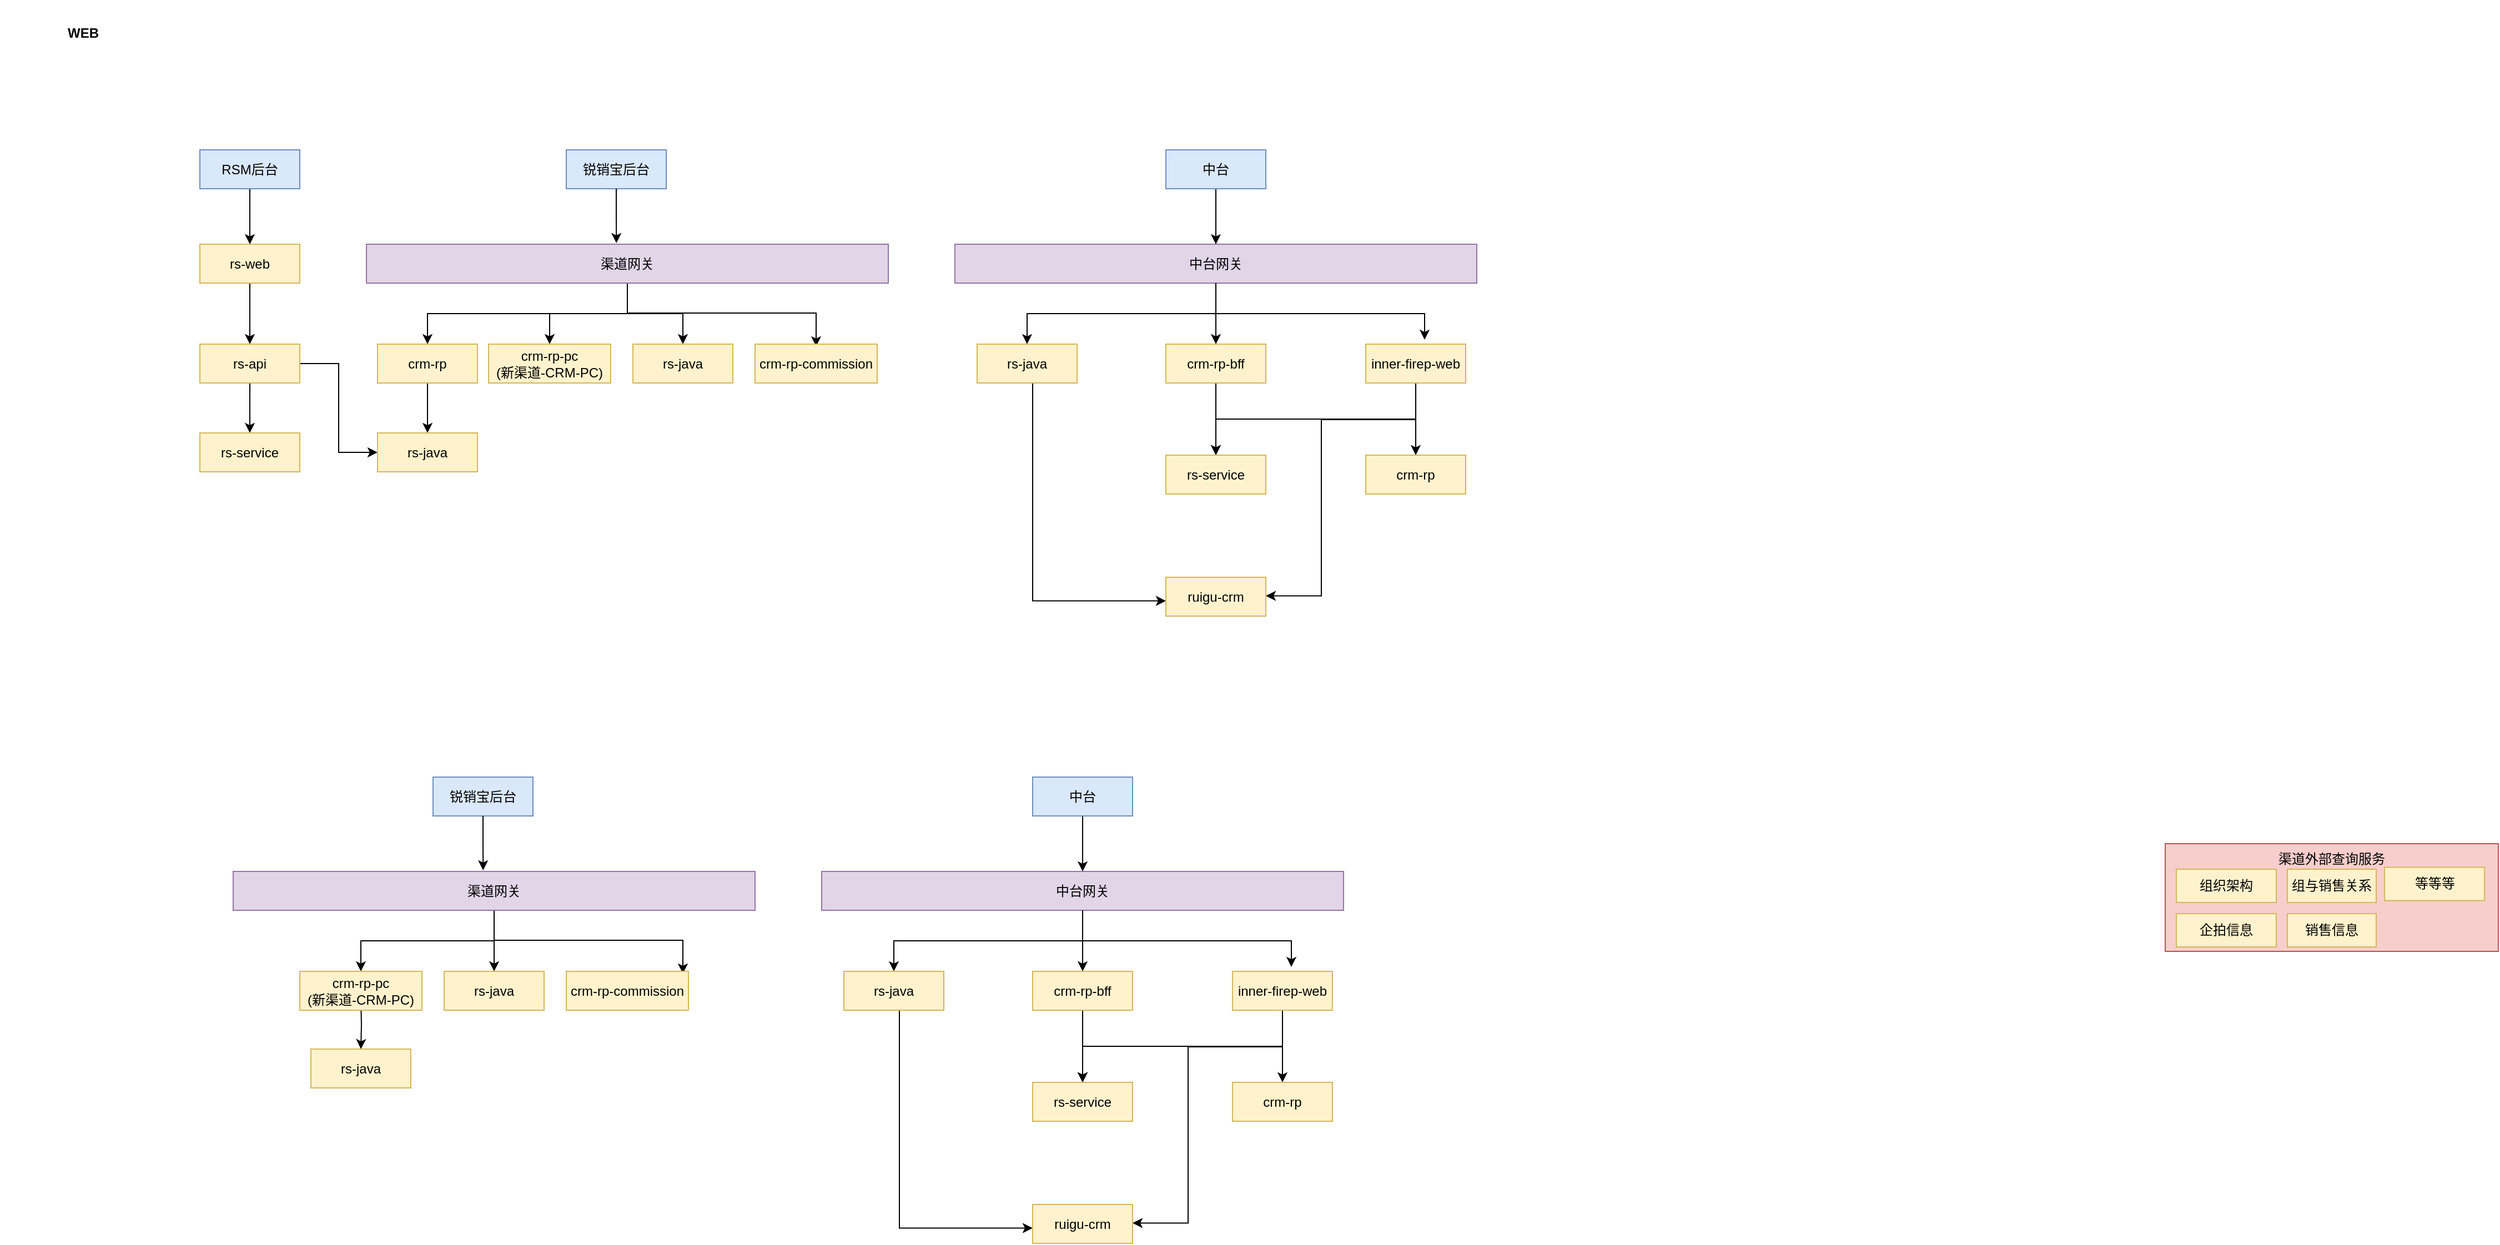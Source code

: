 <mxfile version="27.0.9">
  <diagram name="第 1 页" id="J6fKt1Wgq9IQ-0i5Z1JR">
    <mxGraphModel dx="1815" dy="1154" grid="1" gridSize="10" guides="1" tooltips="1" connect="1" arrows="1" fold="1" page="1" pageScale="1" pageWidth="827" pageHeight="1169" math="0" shadow="0">
      <root>
        <mxCell id="0" />
        <mxCell id="1" parent="0" />
        <mxCell id="k2uD15khSfJf9hs8rO5q-97" style="edgeStyle=orthogonalEdgeStyle;rounded=0;orthogonalLoop=1;jettySize=auto;html=1;exitX=0.5;exitY=1;exitDx=0;exitDy=0;" edge="1" parent="1" source="k2uD15khSfJf9hs8rO5q-5" target="k2uD15khSfJf9hs8rO5q-92">
          <mxGeometry relative="1" as="geometry" />
        </mxCell>
        <mxCell id="k2uD15khSfJf9hs8rO5q-102" style="edgeStyle=orthogonalEdgeStyle;rounded=0;orthogonalLoop=1;jettySize=auto;html=1;exitX=0.5;exitY=1;exitDx=0;exitDy=0;" edge="1" parent="1" source="k2uD15khSfJf9hs8rO5q-5" target="k2uD15khSfJf9hs8rO5q-93">
          <mxGeometry relative="1" as="geometry" />
        </mxCell>
        <mxCell id="k2uD15khSfJf9hs8rO5q-103" style="edgeStyle=orthogonalEdgeStyle;rounded=0;orthogonalLoop=1;jettySize=auto;html=1;exitX=0.5;exitY=1;exitDx=0;exitDy=0;entryX=0.5;entryY=0;entryDx=0;entryDy=0;" edge="1" parent="1" source="k2uD15khSfJf9hs8rO5q-5" target="k2uD15khSfJf9hs8rO5q-94">
          <mxGeometry relative="1" as="geometry" />
        </mxCell>
        <mxCell id="k2uD15khSfJf9hs8rO5q-106" style="edgeStyle=orthogonalEdgeStyle;rounded=0;orthogonalLoop=1;jettySize=auto;html=1;exitX=0.5;exitY=1;exitDx=0;exitDy=0;entryX=0.5;entryY=0;entryDx=0;entryDy=0;" edge="1" parent="1">
          <mxGeometry relative="1" as="geometry">
            <mxPoint x="625" y="377" as="sourcePoint" />
            <mxPoint x="795" y="432" as="targetPoint" />
            <Array as="points">
              <mxPoint x="625" y="402" />
              <mxPoint x="795" y="402" />
            </Array>
          </mxGeometry>
        </mxCell>
        <mxCell id="k2uD15khSfJf9hs8rO5q-5" value="渠道网关" style="rounded=0;whiteSpace=wrap;html=1;fillColor=#e1d5e7;strokeColor=#9673a6;fontFamily=Helvetica;labelBackgroundColor=none;fontSize=12;" vertex="1" parent="1">
          <mxGeometry x="390" y="340" width="470" height="35" as="geometry" />
        </mxCell>
        <mxCell id="k2uD15khSfJf9hs8rO5q-88" value="" style="edgeStyle=orthogonalEdgeStyle;rounded=0;orthogonalLoop=1;jettySize=auto;html=1;" edge="1" parent="1" source="k2uD15khSfJf9hs8rO5q-27" target="k2uD15khSfJf9hs8rO5q-87">
          <mxGeometry relative="1" as="geometry" />
        </mxCell>
        <mxCell id="k2uD15khSfJf9hs8rO5q-27" value="rs-web" style="rounded=0;whiteSpace=wrap;html=1;fillColor=#fff2cc;strokeColor=#d6b656;fontFamily=Helvetica;labelBackgroundColor=none;fontSize=12;" vertex="1" parent="1">
          <mxGeometry x="240" y="340" width="90" height="35" as="geometry" />
        </mxCell>
        <mxCell id="k2uD15khSfJf9hs8rO5q-42" value="WEB" style="text;html=1;align=center;verticalAlign=middle;whiteSpace=wrap;rounded=0;fontStyle=1" vertex="1" parent="1">
          <mxGeometry x="60" y="120" width="150" height="60" as="geometry" />
        </mxCell>
        <mxCell id="k2uD15khSfJf9hs8rO5q-60" value="渠道外部查询服务" style="rounded=0;whiteSpace=wrap;html=1;fillColor=#f8cecc;strokeColor=#b85450;fontFamily=Helvetica;labelBackgroundColor=none;fontSize=12;verticalAlign=top;" vertex="1" parent="1">
          <mxGeometry x="2010" y="880" width="300" height="97" as="geometry" />
        </mxCell>
        <mxCell id="k2uD15khSfJf9hs8rO5q-64" value="" style="group" vertex="1" connectable="0" parent="1">
          <mxGeometry x="2020" y="903" width="180" height="30" as="geometry" />
        </mxCell>
        <mxCell id="k2uD15khSfJf9hs8rO5q-65" value="&lt;p&gt;组与销售关系&lt;/p&gt;" style="rounded=0;whiteSpace=wrap;html=1;fillColor=#fff2cc;strokeColor=#d6b656;align=center;verticalAlign=middle;fontFamily=Helvetica;fontSize=12;fontColor=default;labelBackgroundColor=none;" vertex="1" parent="k2uD15khSfJf9hs8rO5q-64">
          <mxGeometry x="100" width="80" height="30" as="geometry" />
        </mxCell>
        <mxCell id="k2uD15khSfJf9hs8rO5q-66" value="组织架构" style="rounded=0;whiteSpace=wrap;html=1;fillColor=#fff2cc;strokeColor=#d6b656;fontFamily=Helvetica;labelBackgroundColor=none;fontSize=12;" vertex="1" parent="k2uD15khSfJf9hs8rO5q-64">
          <mxGeometry width="90" height="30" as="geometry" />
        </mxCell>
        <mxCell id="k2uD15khSfJf9hs8rO5q-67" value="" style="group" vertex="1" connectable="0" parent="1">
          <mxGeometry x="2020" y="943" width="180" height="30" as="geometry" />
        </mxCell>
        <mxCell id="k2uD15khSfJf9hs8rO5q-68" value="&lt;p&gt;销售信息&lt;/p&gt;" style="rounded=0;whiteSpace=wrap;html=1;fillColor=#fff2cc;strokeColor=#d6b656;align=center;verticalAlign=middle;fontFamily=Helvetica;fontSize=12;fontColor=default;labelBackgroundColor=none;" vertex="1" parent="k2uD15khSfJf9hs8rO5q-67">
          <mxGeometry x="100" width="80" height="30" as="geometry" />
        </mxCell>
        <mxCell id="k2uD15khSfJf9hs8rO5q-69" value="企拍信息" style="rounded=0;whiteSpace=wrap;html=1;fillColor=#fff2cc;strokeColor=#d6b656;fontFamily=Helvetica;labelBackgroundColor=none;fontSize=12;" vertex="1" parent="k2uD15khSfJf9hs8rO5q-67">
          <mxGeometry width="90" height="30" as="geometry" />
        </mxCell>
        <mxCell id="k2uD15khSfJf9hs8rO5q-70" value="等等等" style="rounded=0;whiteSpace=wrap;html=1;fillColor=#fff2cc;strokeColor=#d6b656;fontFamily=Helvetica;labelBackgroundColor=none;fontSize=12;" vertex="1" parent="1">
          <mxGeometry x="2207.5" y="901.25" width="90" height="30" as="geometry" />
        </mxCell>
        <mxCell id="k2uD15khSfJf9hs8rO5q-84" style="edgeStyle=orthogonalEdgeStyle;rounded=0;orthogonalLoop=1;jettySize=auto;html=1;" edge="1" parent="1" source="k2uD15khSfJf9hs8rO5q-83" target="k2uD15khSfJf9hs8rO5q-27">
          <mxGeometry relative="1" as="geometry" />
        </mxCell>
        <mxCell id="k2uD15khSfJf9hs8rO5q-83" value="RSM后台" style="rounded=0;whiteSpace=wrap;html=1;fillColor=#dae8fc;strokeColor=#6c8ebf;fontFamily=Helvetica;labelBackgroundColor=none;fontSize=12;" vertex="1" parent="1">
          <mxGeometry x="240" y="255" width="90" height="35" as="geometry" />
        </mxCell>
        <mxCell id="k2uD15khSfJf9hs8rO5q-90" value="" style="edgeStyle=orthogonalEdgeStyle;rounded=0;orthogonalLoop=1;jettySize=auto;html=1;" edge="1" parent="1" source="k2uD15khSfJf9hs8rO5q-87" target="k2uD15khSfJf9hs8rO5q-89">
          <mxGeometry relative="1" as="geometry" />
        </mxCell>
        <mxCell id="k2uD15khSfJf9hs8rO5q-101" style="edgeStyle=orthogonalEdgeStyle;rounded=0;orthogonalLoop=1;jettySize=auto;html=1;exitX=1;exitY=0.5;exitDx=0;exitDy=0;entryX=0;entryY=0.5;entryDx=0;entryDy=0;" edge="1" parent="1" source="k2uD15khSfJf9hs8rO5q-87" target="k2uD15khSfJf9hs8rO5q-96">
          <mxGeometry relative="1" as="geometry" />
        </mxCell>
        <mxCell id="k2uD15khSfJf9hs8rO5q-87" value="rs-api" style="rounded=0;whiteSpace=wrap;html=1;fillColor=#fff2cc;strokeColor=#d6b656;fontFamily=Helvetica;labelBackgroundColor=none;fontSize=12;" vertex="1" parent="1">
          <mxGeometry x="240" y="430" width="90" height="35" as="geometry" />
        </mxCell>
        <mxCell id="k2uD15khSfJf9hs8rO5q-89" value="rs-service" style="rounded=0;whiteSpace=wrap;html=1;fillColor=#fff2cc;strokeColor=#d6b656;fontFamily=Helvetica;labelBackgroundColor=none;fontSize=12;" vertex="1" parent="1">
          <mxGeometry x="240" y="510" width="90" height="35" as="geometry" />
        </mxCell>
        <mxCell id="k2uD15khSfJf9hs8rO5q-91" value="锐销宝后台" style="rounded=0;whiteSpace=wrap;html=1;fillColor=#dae8fc;strokeColor=#6c8ebf;fontFamily=Helvetica;labelBackgroundColor=none;fontSize=12;" vertex="1" parent="1">
          <mxGeometry x="570" y="255" width="90" height="35" as="geometry" />
        </mxCell>
        <mxCell id="k2uD15khSfJf9hs8rO5q-98" style="edgeStyle=orthogonalEdgeStyle;rounded=0;orthogonalLoop=1;jettySize=auto;html=1;entryX=0.5;entryY=0;entryDx=0;entryDy=0;" edge="1" parent="1" source="k2uD15khSfJf9hs8rO5q-92" target="k2uD15khSfJf9hs8rO5q-96">
          <mxGeometry relative="1" as="geometry" />
        </mxCell>
        <mxCell id="k2uD15khSfJf9hs8rO5q-92" value="crm-rp" style="rounded=0;whiteSpace=wrap;html=1;fillColor=#fff2cc;strokeColor=#d6b656;fontFamily=Helvetica;labelBackgroundColor=none;fontSize=12;" vertex="1" parent="1">
          <mxGeometry x="400" y="430" width="90" height="35" as="geometry" />
        </mxCell>
        <mxCell id="k2uD15khSfJf9hs8rO5q-93" value="crm-rp-pc&lt;div&gt;(新渠道-CRM-PC)&lt;/div&gt;" style="rounded=0;whiteSpace=wrap;html=1;fillColor=#fff2cc;strokeColor=#d6b656;fontFamily=Helvetica;labelBackgroundColor=none;fontSize=12;" vertex="1" parent="1">
          <mxGeometry x="500" y="430" width="110" height="35" as="geometry" />
        </mxCell>
        <mxCell id="k2uD15khSfJf9hs8rO5q-94" value="rs-java" style="rounded=0;whiteSpace=wrap;html=1;fillColor=#fff2cc;strokeColor=#d6b656;fontFamily=Helvetica;labelBackgroundColor=none;fontSize=12;" vertex="1" parent="1">
          <mxGeometry x="630" y="430" width="90" height="35" as="geometry" />
        </mxCell>
        <mxCell id="k2uD15khSfJf9hs8rO5q-96" value="rs-java" style="rounded=0;whiteSpace=wrap;html=1;fillColor=#fff2cc;strokeColor=#d6b656;fontFamily=Helvetica;labelBackgroundColor=none;fontSize=12;" vertex="1" parent="1">
          <mxGeometry x="400" y="510" width="90" height="35" as="geometry" />
        </mxCell>
        <mxCell id="k2uD15khSfJf9hs8rO5q-105" value="crm-rp-commission" style="rounded=0;whiteSpace=wrap;html=1;fillColor=#fff2cc;strokeColor=#d6b656;fontFamily=Helvetica;labelBackgroundColor=none;fontSize=12;" vertex="1" parent="1">
          <mxGeometry x="740" y="430" width="110" height="35" as="geometry" />
        </mxCell>
        <mxCell id="k2uD15khSfJf9hs8rO5q-107" style="edgeStyle=orthogonalEdgeStyle;rounded=0;orthogonalLoop=1;jettySize=auto;html=1;entryX=0.479;entryY=-0.029;entryDx=0;entryDy=0;entryPerimeter=0;" edge="1" parent="1" source="k2uD15khSfJf9hs8rO5q-91" target="k2uD15khSfJf9hs8rO5q-5">
          <mxGeometry relative="1" as="geometry" />
        </mxCell>
        <mxCell id="k2uD15khSfJf9hs8rO5q-116" style="edgeStyle=orthogonalEdgeStyle;rounded=0;orthogonalLoop=1;jettySize=auto;html=1;entryX=0.5;entryY=0;entryDx=0;entryDy=0;" edge="1" parent="1" source="k2uD15khSfJf9hs8rO5q-108" target="k2uD15khSfJf9hs8rO5q-113">
          <mxGeometry relative="1" as="geometry" />
        </mxCell>
        <mxCell id="k2uD15khSfJf9hs8rO5q-117" style="edgeStyle=orthogonalEdgeStyle;rounded=0;orthogonalLoop=1;jettySize=auto;html=1;exitX=0.5;exitY=1;exitDx=0;exitDy=0;entryX=0.5;entryY=0;entryDx=0;entryDy=0;" edge="1" parent="1" source="k2uD15khSfJf9hs8rO5q-108" target="k2uD15khSfJf9hs8rO5q-115">
          <mxGeometry relative="1" as="geometry" />
        </mxCell>
        <mxCell id="k2uD15khSfJf9hs8rO5q-108" value="中台网关" style="rounded=0;whiteSpace=wrap;html=1;fillColor=#e1d5e7;strokeColor=#9673a6;fontFamily=Helvetica;labelBackgroundColor=none;fontSize=12;" vertex="1" parent="1">
          <mxGeometry x="920" y="340" width="470" height="35" as="geometry" />
        </mxCell>
        <mxCell id="k2uD15khSfJf9hs8rO5q-110" style="edgeStyle=orthogonalEdgeStyle;rounded=0;orthogonalLoop=1;jettySize=auto;html=1;entryX=0.5;entryY=0;entryDx=0;entryDy=0;" edge="1" parent="1" source="k2uD15khSfJf9hs8rO5q-109" target="k2uD15khSfJf9hs8rO5q-108">
          <mxGeometry relative="1" as="geometry" />
        </mxCell>
        <mxCell id="k2uD15khSfJf9hs8rO5q-109" value="中台" style="rounded=0;whiteSpace=wrap;html=1;fillColor=#dae8fc;strokeColor=#6c8ebf;fontFamily=Helvetica;labelBackgroundColor=none;fontSize=12;" vertex="1" parent="1">
          <mxGeometry x="1110" y="255" width="90" height="35" as="geometry" />
        </mxCell>
        <mxCell id="k2uD15khSfJf9hs8rO5q-133" style="edgeStyle=orthogonalEdgeStyle;rounded=0;orthogonalLoop=1;jettySize=auto;html=1;entryX=0;entryY=0.75;entryDx=0;entryDy=0;" edge="1" parent="1">
          <mxGeometry relative="1" as="geometry">
            <mxPoint x="990" y="460" as="sourcePoint" />
            <mxPoint x="1110" y="661.25" as="targetPoint" />
            <Array as="points">
              <mxPoint x="990" y="661" />
            </Array>
          </mxGeometry>
        </mxCell>
        <mxCell id="k2uD15khSfJf9hs8rO5q-113" value="rs-java" style="rounded=0;whiteSpace=wrap;html=1;fillColor=#fff2cc;strokeColor=#d6b656;fontFamily=Helvetica;labelBackgroundColor=none;fontSize=12;" vertex="1" parent="1">
          <mxGeometry x="940" y="430" width="90" height="35" as="geometry" />
        </mxCell>
        <mxCell id="k2uD15khSfJf9hs8rO5q-126" style="edgeStyle=orthogonalEdgeStyle;rounded=0;orthogonalLoop=1;jettySize=auto;html=1;entryX=0.5;entryY=0;entryDx=0;entryDy=0;" edge="1" parent="1" source="k2uD15khSfJf9hs8rO5q-114" target="k2uD15khSfJf9hs8rO5q-122">
          <mxGeometry relative="1" as="geometry" />
        </mxCell>
        <mxCell id="k2uD15khSfJf9hs8rO5q-131" style="edgeStyle=orthogonalEdgeStyle;rounded=0;orthogonalLoop=1;jettySize=auto;html=1;exitX=0.5;exitY=1;exitDx=0;exitDy=0;entryX=0.5;entryY=0;entryDx=0;entryDy=0;" edge="1" parent="1" source="k2uD15khSfJf9hs8rO5q-114" target="k2uD15khSfJf9hs8rO5q-121">
          <mxGeometry relative="1" as="geometry" />
        </mxCell>
        <mxCell id="k2uD15khSfJf9hs8rO5q-132" style="edgeStyle=orthogonalEdgeStyle;rounded=0;orthogonalLoop=1;jettySize=auto;html=1;exitX=0.5;exitY=1;exitDx=0;exitDy=0;entryX=1;entryY=0.25;entryDx=0;entryDy=0;" edge="1" parent="1">
          <mxGeometry relative="1" as="geometry">
            <mxPoint x="1335" y="463" as="sourcePoint" />
            <mxPoint x="1200" y="656.75" as="targetPoint" />
            <Array as="points">
              <mxPoint x="1335" y="498" />
              <mxPoint x="1250" y="498" />
              <mxPoint x="1250" y="657" />
            </Array>
          </mxGeometry>
        </mxCell>
        <mxCell id="k2uD15khSfJf9hs8rO5q-114" value="inner-firep-web" style="rounded=0;whiteSpace=wrap;html=1;fillColor=#fff2cc;strokeColor=#d6b656;fontFamily=Helvetica;labelBackgroundColor=none;fontSize=12;" vertex="1" parent="1">
          <mxGeometry x="1290" y="430" width="90" height="35" as="geometry" />
        </mxCell>
        <mxCell id="k2uD15khSfJf9hs8rO5q-127" style="edgeStyle=orthogonalEdgeStyle;rounded=0;orthogonalLoop=1;jettySize=auto;html=1;entryX=0.5;entryY=0;entryDx=0;entryDy=0;" edge="1" parent="1" source="k2uD15khSfJf9hs8rO5q-115" target="k2uD15khSfJf9hs8rO5q-121">
          <mxGeometry relative="1" as="geometry" />
        </mxCell>
        <mxCell id="k2uD15khSfJf9hs8rO5q-115" value="crm-rp-bff" style="rounded=0;whiteSpace=wrap;html=1;fillColor=#fff2cc;strokeColor=#d6b656;fontFamily=Helvetica;labelBackgroundColor=none;fontSize=12;" vertex="1" parent="1">
          <mxGeometry x="1110" y="430" width="90" height="35" as="geometry" />
        </mxCell>
        <mxCell id="k2uD15khSfJf9hs8rO5q-118" style="edgeStyle=orthogonalEdgeStyle;rounded=0;orthogonalLoop=1;jettySize=auto;html=1;exitX=0.5;exitY=1;exitDx=0;exitDy=0;entryX=0.589;entryY=-0.114;entryDx=0;entryDy=0;entryPerimeter=0;" edge="1" parent="1" source="k2uD15khSfJf9hs8rO5q-108" target="k2uD15khSfJf9hs8rO5q-114">
          <mxGeometry relative="1" as="geometry" />
        </mxCell>
        <mxCell id="k2uD15khSfJf9hs8rO5q-119" value="ruigu-crm" style="rounded=0;whiteSpace=wrap;html=1;fillColor=#fff2cc;strokeColor=#d6b656;fontFamily=Helvetica;labelBackgroundColor=none;fontSize=12;" vertex="1" parent="1">
          <mxGeometry x="1110" y="640" width="90" height="35" as="geometry" />
        </mxCell>
        <mxCell id="k2uD15khSfJf9hs8rO5q-121" value="rs-service" style="rounded=0;whiteSpace=wrap;html=1;fillColor=#fff2cc;strokeColor=#d6b656;fontFamily=Helvetica;labelBackgroundColor=none;fontSize=12;" vertex="1" parent="1">
          <mxGeometry x="1110" y="530" width="90" height="35" as="geometry" />
        </mxCell>
        <mxCell id="k2uD15khSfJf9hs8rO5q-122" value="crm-rp" style="rounded=0;whiteSpace=wrap;html=1;fillColor=#fff2cc;strokeColor=#d6b656;fontFamily=Helvetica;labelBackgroundColor=none;fontSize=12;" vertex="1" parent="1">
          <mxGeometry x="1290" y="530" width="90" height="35" as="geometry" />
        </mxCell>
        <mxCell id="k2uD15khSfJf9hs8rO5q-135" style="edgeStyle=orthogonalEdgeStyle;rounded=0;orthogonalLoop=1;jettySize=auto;html=1;exitX=0.5;exitY=1;exitDx=0;exitDy=0;" edge="1" parent="1" source="k2uD15khSfJf9hs8rO5q-138" target="k2uD15khSfJf9hs8rO5q-150">
          <mxGeometry relative="1" as="geometry" />
        </mxCell>
        <mxCell id="k2uD15khSfJf9hs8rO5q-136" style="edgeStyle=orthogonalEdgeStyle;rounded=0;orthogonalLoop=1;jettySize=auto;html=1;exitX=0.5;exitY=1;exitDx=0;exitDy=0;entryX=0.5;entryY=0;entryDx=0;entryDy=0;" edge="1" parent="1" source="k2uD15khSfJf9hs8rO5q-138" target="k2uD15khSfJf9hs8rO5q-151">
          <mxGeometry relative="1" as="geometry" />
        </mxCell>
        <mxCell id="k2uD15khSfJf9hs8rO5q-137" style="edgeStyle=orthogonalEdgeStyle;rounded=0;orthogonalLoop=1;jettySize=auto;html=1;exitX=0.5;exitY=1;exitDx=0;exitDy=0;entryX=0.5;entryY=0;entryDx=0;entryDy=0;" edge="1" parent="1">
          <mxGeometry relative="1" as="geometry">
            <mxPoint x="505" y="942" as="sourcePoint" />
            <mxPoint x="675" y="997" as="targetPoint" />
            <Array as="points">
              <mxPoint x="505" y="967" />
              <mxPoint x="675" y="967" />
            </Array>
          </mxGeometry>
        </mxCell>
        <mxCell id="k2uD15khSfJf9hs8rO5q-138" value="渠道网关" style="rounded=0;whiteSpace=wrap;html=1;fillColor=#e1d5e7;strokeColor=#9673a6;fontFamily=Helvetica;labelBackgroundColor=none;fontSize=12;" vertex="1" parent="1">
          <mxGeometry x="270" y="905" width="470" height="35" as="geometry" />
        </mxCell>
        <mxCell id="k2uD15khSfJf9hs8rO5q-147" value="锐销宝后台" style="rounded=0;whiteSpace=wrap;html=1;fillColor=#dae8fc;strokeColor=#6c8ebf;fontFamily=Helvetica;labelBackgroundColor=none;fontSize=12;" vertex="1" parent="1">
          <mxGeometry x="450" y="820" width="90" height="35" as="geometry" />
        </mxCell>
        <mxCell id="k2uD15khSfJf9hs8rO5q-148" style="edgeStyle=orthogonalEdgeStyle;rounded=0;orthogonalLoop=1;jettySize=auto;html=1;entryX=0.5;entryY=0;entryDx=0;entryDy=0;" edge="1" parent="1" target="k2uD15khSfJf9hs8rO5q-152">
          <mxGeometry relative="1" as="geometry">
            <mxPoint x="385" y="1020" as="sourcePoint" />
          </mxGeometry>
        </mxCell>
        <mxCell id="k2uD15khSfJf9hs8rO5q-150" value="crm-rp-pc&lt;div&gt;(新渠道-CRM-PC)&lt;/div&gt;" style="rounded=0;whiteSpace=wrap;html=1;fillColor=#fff2cc;strokeColor=#d6b656;fontFamily=Helvetica;labelBackgroundColor=none;fontSize=12;" vertex="1" parent="1">
          <mxGeometry x="330" y="995" width="110" height="35" as="geometry" />
        </mxCell>
        <mxCell id="k2uD15khSfJf9hs8rO5q-151" value="rs-java" style="rounded=0;whiteSpace=wrap;html=1;fillColor=#fff2cc;strokeColor=#d6b656;fontFamily=Helvetica;labelBackgroundColor=none;fontSize=12;" vertex="1" parent="1">
          <mxGeometry x="460" y="995" width="90" height="35" as="geometry" />
        </mxCell>
        <mxCell id="k2uD15khSfJf9hs8rO5q-152" value="rs-java" style="rounded=0;whiteSpace=wrap;html=1;fillColor=#fff2cc;strokeColor=#d6b656;fontFamily=Helvetica;labelBackgroundColor=none;fontSize=12;" vertex="1" parent="1">
          <mxGeometry x="340" y="1065" width="90" height="35" as="geometry" />
        </mxCell>
        <mxCell id="k2uD15khSfJf9hs8rO5q-153" value="crm-rp-commission" style="rounded=0;whiteSpace=wrap;html=1;fillColor=#fff2cc;strokeColor=#d6b656;fontFamily=Helvetica;labelBackgroundColor=none;fontSize=12;" vertex="1" parent="1">
          <mxGeometry x="570" y="995" width="110" height="35" as="geometry" />
        </mxCell>
        <mxCell id="k2uD15khSfJf9hs8rO5q-154" style="edgeStyle=orthogonalEdgeStyle;rounded=0;orthogonalLoop=1;jettySize=auto;html=1;entryX=0.479;entryY=-0.029;entryDx=0;entryDy=0;entryPerimeter=0;" edge="1" parent="1" source="k2uD15khSfJf9hs8rO5q-147" target="k2uD15khSfJf9hs8rO5q-138">
          <mxGeometry relative="1" as="geometry" />
        </mxCell>
        <mxCell id="k2uD15khSfJf9hs8rO5q-155" style="edgeStyle=orthogonalEdgeStyle;rounded=0;orthogonalLoop=1;jettySize=auto;html=1;entryX=0.5;entryY=0;entryDx=0;entryDy=0;" edge="1" parent="1" source="k2uD15khSfJf9hs8rO5q-157" target="k2uD15khSfJf9hs8rO5q-161">
          <mxGeometry relative="1" as="geometry" />
        </mxCell>
        <mxCell id="k2uD15khSfJf9hs8rO5q-156" style="edgeStyle=orthogonalEdgeStyle;rounded=0;orthogonalLoop=1;jettySize=auto;html=1;exitX=0.5;exitY=1;exitDx=0;exitDy=0;entryX=0.5;entryY=0;entryDx=0;entryDy=0;" edge="1" parent="1" source="k2uD15khSfJf9hs8rO5q-157" target="k2uD15khSfJf9hs8rO5q-167">
          <mxGeometry relative="1" as="geometry" />
        </mxCell>
        <mxCell id="k2uD15khSfJf9hs8rO5q-157" value="中台网关" style="rounded=0;whiteSpace=wrap;html=1;fillColor=#e1d5e7;strokeColor=#9673a6;fontFamily=Helvetica;labelBackgroundColor=none;fontSize=12;" vertex="1" parent="1">
          <mxGeometry x="800" y="905" width="470" height="35" as="geometry" />
        </mxCell>
        <mxCell id="k2uD15khSfJf9hs8rO5q-158" style="edgeStyle=orthogonalEdgeStyle;rounded=0;orthogonalLoop=1;jettySize=auto;html=1;entryX=0.5;entryY=0;entryDx=0;entryDy=0;" edge="1" parent="1" source="k2uD15khSfJf9hs8rO5q-159" target="k2uD15khSfJf9hs8rO5q-157">
          <mxGeometry relative="1" as="geometry" />
        </mxCell>
        <mxCell id="k2uD15khSfJf9hs8rO5q-159" value="中台" style="rounded=0;whiteSpace=wrap;html=1;fillColor=#dae8fc;strokeColor=#6c8ebf;fontFamily=Helvetica;labelBackgroundColor=none;fontSize=12;" vertex="1" parent="1">
          <mxGeometry x="990" y="820" width="90" height="35" as="geometry" />
        </mxCell>
        <mxCell id="k2uD15khSfJf9hs8rO5q-160" style="edgeStyle=orthogonalEdgeStyle;rounded=0;orthogonalLoop=1;jettySize=auto;html=1;entryX=0;entryY=0.75;entryDx=0;entryDy=0;" edge="1" parent="1">
          <mxGeometry relative="1" as="geometry">
            <mxPoint x="870" y="1025" as="sourcePoint" />
            <mxPoint x="990" y="1226.25" as="targetPoint" />
            <Array as="points">
              <mxPoint x="870" y="1226" />
            </Array>
          </mxGeometry>
        </mxCell>
        <mxCell id="k2uD15khSfJf9hs8rO5q-161" value="rs-java" style="rounded=0;whiteSpace=wrap;html=1;fillColor=#fff2cc;strokeColor=#d6b656;fontFamily=Helvetica;labelBackgroundColor=none;fontSize=12;" vertex="1" parent="1">
          <mxGeometry x="820" y="995" width="90" height="35" as="geometry" />
        </mxCell>
        <mxCell id="k2uD15khSfJf9hs8rO5q-162" style="edgeStyle=orthogonalEdgeStyle;rounded=0;orthogonalLoop=1;jettySize=auto;html=1;entryX=0.5;entryY=0;entryDx=0;entryDy=0;" edge="1" parent="1" source="k2uD15khSfJf9hs8rO5q-165" target="k2uD15khSfJf9hs8rO5q-171">
          <mxGeometry relative="1" as="geometry" />
        </mxCell>
        <mxCell id="k2uD15khSfJf9hs8rO5q-163" style="edgeStyle=orthogonalEdgeStyle;rounded=0;orthogonalLoop=1;jettySize=auto;html=1;exitX=0.5;exitY=1;exitDx=0;exitDy=0;entryX=0.5;entryY=0;entryDx=0;entryDy=0;" edge="1" parent="1" source="k2uD15khSfJf9hs8rO5q-165" target="k2uD15khSfJf9hs8rO5q-170">
          <mxGeometry relative="1" as="geometry" />
        </mxCell>
        <mxCell id="k2uD15khSfJf9hs8rO5q-164" style="edgeStyle=orthogonalEdgeStyle;rounded=0;orthogonalLoop=1;jettySize=auto;html=1;exitX=0.5;exitY=1;exitDx=0;exitDy=0;entryX=1;entryY=0.25;entryDx=0;entryDy=0;" edge="1" parent="1">
          <mxGeometry relative="1" as="geometry">
            <mxPoint x="1215" y="1028" as="sourcePoint" />
            <mxPoint x="1080" y="1221.75" as="targetPoint" />
            <Array as="points">
              <mxPoint x="1215" y="1063" />
              <mxPoint x="1130" y="1063" />
              <mxPoint x="1130" y="1222" />
            </Array>
          </mxGeometry>
        </mxCell>
        <mxCell id="k2uD15khSfJf9hs8rO5q-165" value="inner-firep-web" style="rounded=0;whiteSpace=wrap;html=1;fillColor=#fff2cc;strokeColor=#d6b656;fontFamily=Helvetica;labelBackgroundColor=none;fontSize=12;" vertex="1" parent="1">
          <mxGeometry x="1170" y="995" width="90" height="35" as="geometry" />
        </mxCell>
        <mxCell id="k2uD15khSfJf9hs8rO5q-166" style="edgeStyle=orthogonalEdgeStyle;rounded=0;orthogonalLoop=1;jettySize=auto;html=1;entryX=0.5;entryY=0;entryDx=0;entryDy=0;" edge="1" parent="1" source="k2uD15khSfJf9hs8rO5q-167" target="k2uD15khSfJf9hs8rO5q-170">
          <mxGeometry relative="1" as="geometry" />
        </mxCell>
        <mxCell id="k2uD15khSfJf9hs8rO5q-167" value="crm-rp-bff" style="rounded=0;whiteSpace=wrap;html=1;fillColor=#fff2cc;strokeColor=#d6b656;fontFamily=Helvetica;labelBackgroundColor=none;fontSize=12;" vertex="1" parent="1">
          <mxGeometry x="990" y="995" width="90" height="35" as="geometry" />
        </mxCell>
        <mxCell id="k2uD15khSfJf9hs8rO5q-168" style="edgeStyle=orthogonalEdgeStyle;rounded=0;orthogonalLoop=1;jettySize=auto;html=1;exitX=0.5;exitY=1;exitDx=0;exitDy=0;entryX=0.589;entryY=-0.114;entryDx=0;entryDy=0;entryPerimeter=0;" edge="1" parent="1" source="k2uD15khSfJf9hs8rO5q-157" target="k2uD15khSfJf9hs8rO5q-165">
          <mxGeometry relative="1" as="geometry" />
        </mxCell>
        <mxCell id="k2uD15khSfJf9hs8rO5q-169" value="ruigu-crm" style="rounded=0;whiteSpace=wrap;html=1;fillColor=#fff2cc;strokeColor=#d6b656;fontFamily=Helvetica;labelBackgroundColor=none;fontSize=12;" vertex="1" parent="1">
          <mxGeometry x="990" y="1205" width="90" height="35" as="geometry" />
        </mxCell>
        <mxCell id="k2uD15khSfJf9hs8rO5q-170" value="rs-service" style="rounded=0;whiteSpace=wrap;html=1;fillColor=#fff2cc;strokeColor=#d6b656;fontFamily=Helvetica;labelBackgroundColor=none;fontSize=12;" vertex="1" parent="1">
          <mxGeometry x="990" y="1095" width="90" height="35" as="geometry" />
        </mxCell>
        <mxCell id="k2uD15khSfJf9hs8rO5q-171" value="crm-rp" style="rounded=0;whiteSpace=wrap;html=1;fillColor=#fff2cc;strokeColor=#d6b656;fontFamily=Helvetica;labelBackgroundColor=none;fontSize=12;" vertex="1" parent="1">
          <mxGeometry x="1170" y="1095" width="90" height="35" as="geometry" />
        </mxCell>
      </root>
    </mxGraphModel>
  </diagram>
</mxfile>
